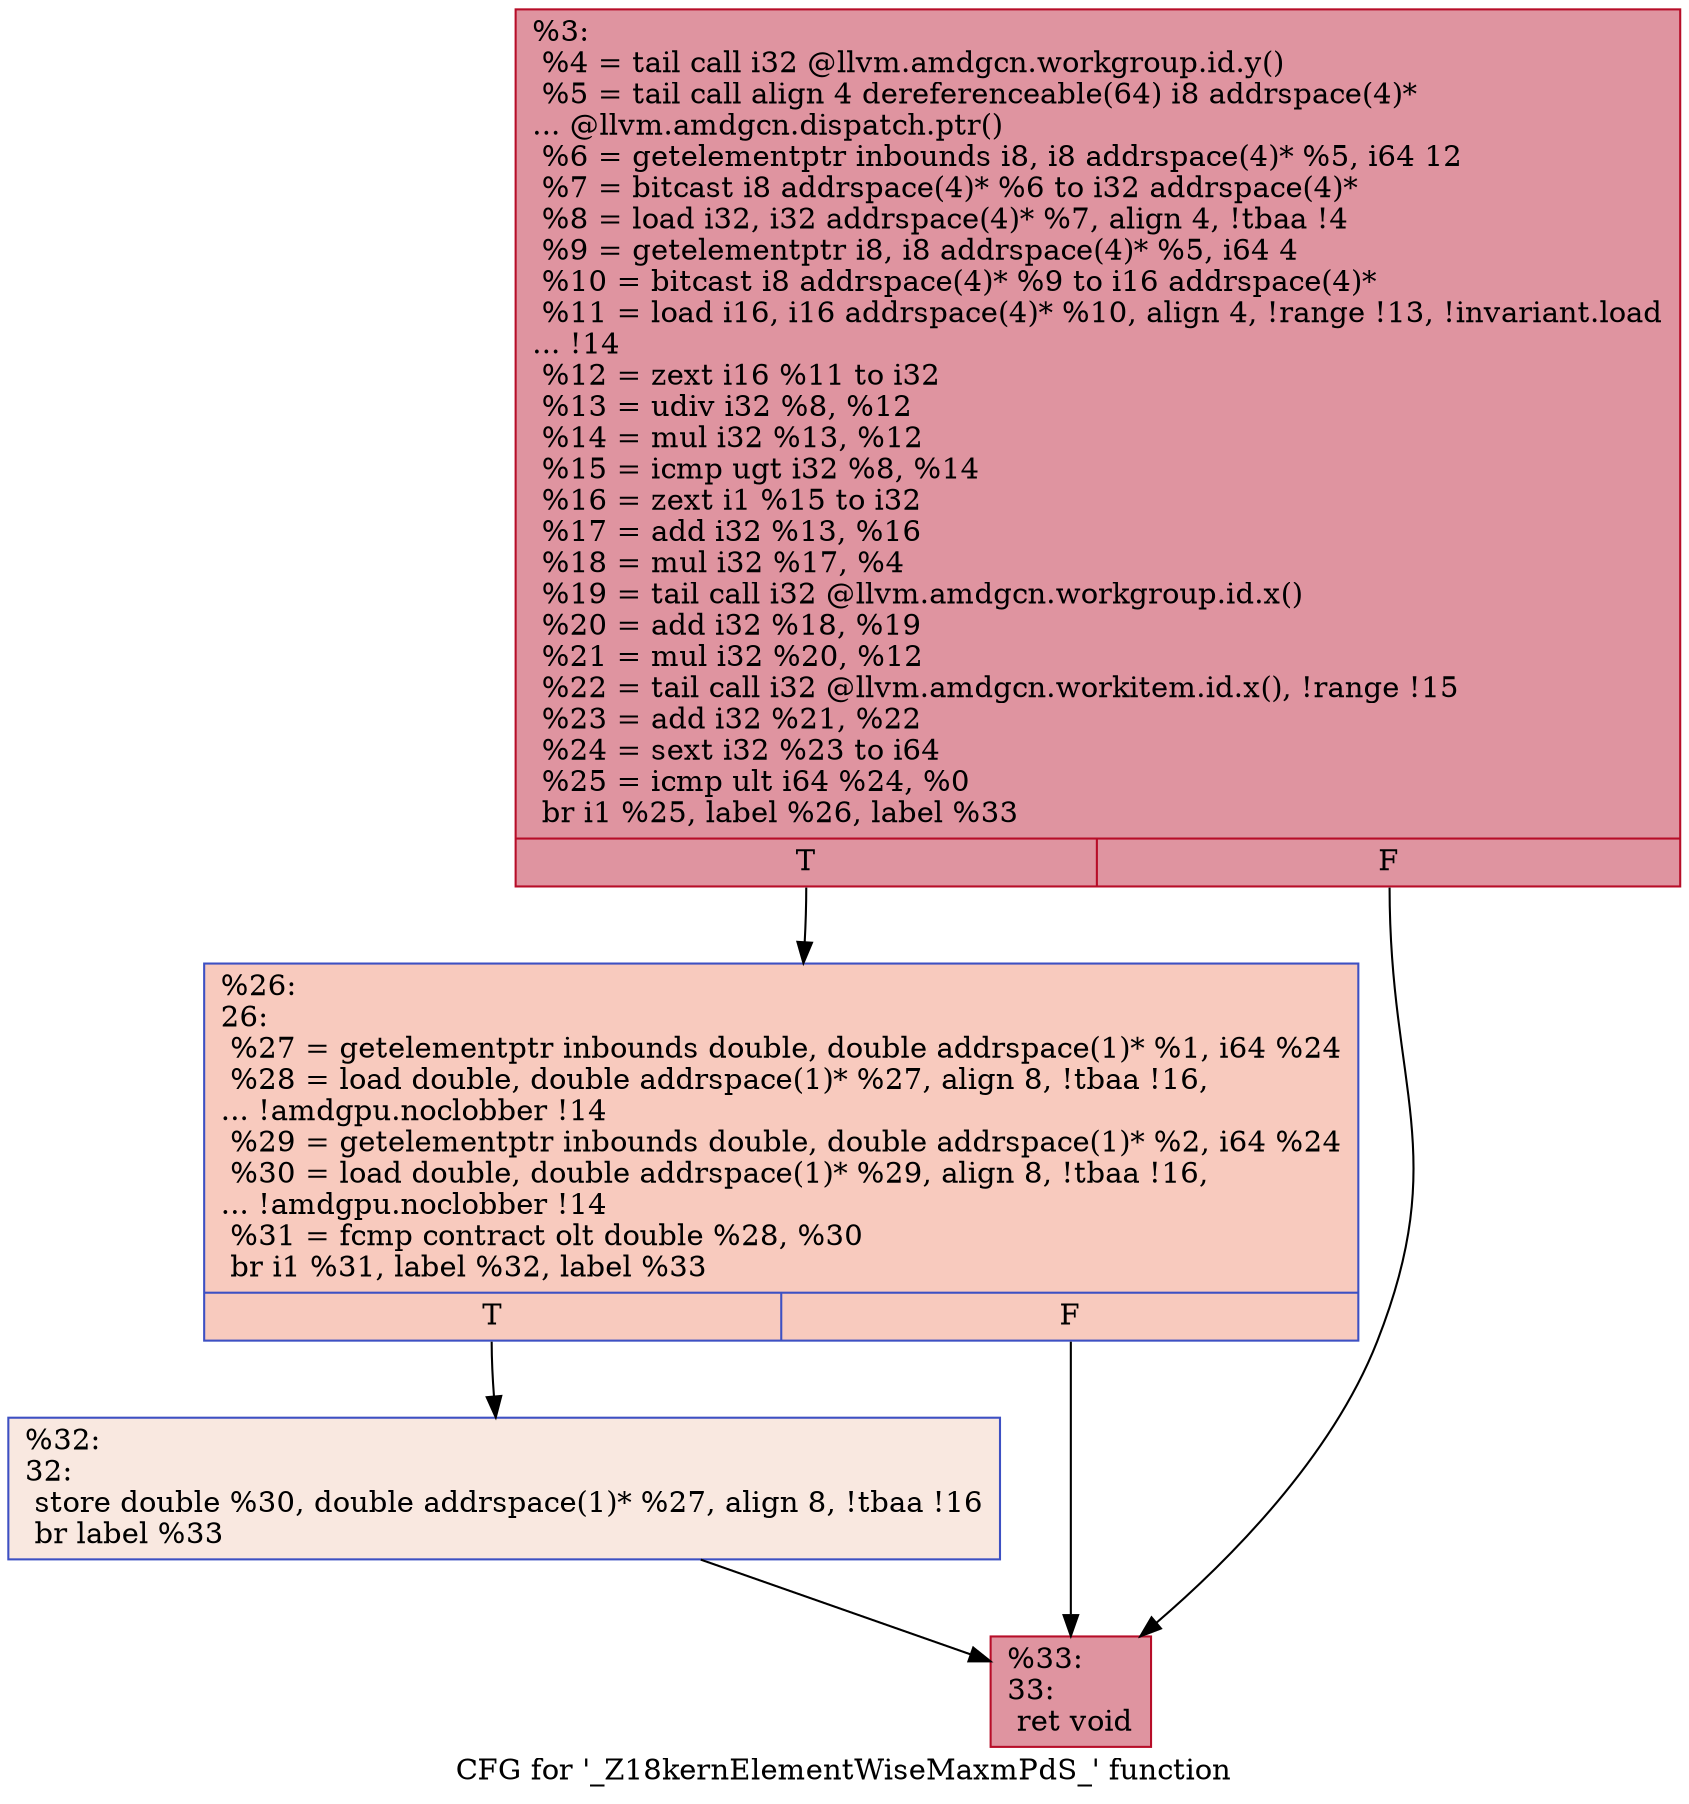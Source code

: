 digraph "CFG for '_Z18kernElementWiseMaxmPdS_' function" {
	label="CFG for '_Z18kernElementWiseMaxmPdS_' function";

	Node0x48814f0 [shape=record,color="#b70d28ff", style=filled, fillcolor="#b70d2870",label="{%3:\l  %4 = tail call i32 @llvm.amdgcn.workgroup.id.y()\l  %5 = tail call align 4 dereferenceable(64) i8 addrspace(4)*\l... @llvm.amdgcn.dispatch.ptr()\l  %6 = getelementptr inbounds i8, i8 addrspace(4)* %5, i64 12\l  %7 = bitcast i8 addrspace(4)* %6 to i32 addrspace(4)*\l  %8 = load i32, i32 addrspace(4)* %7, align 4, !tbaa !4\l  %9 = getelementptr i8, i8 addrspace(4)* %5, i64 4\l  %10 = bitcast i8 addrspace(4)* %9 to i16 addrspace(4)*\l  %11 = load i16, i16 addrspace(4)* %10, align 4, !range !13, !invariant.load\l... !14\l  %12 = zext i16 %11 to i32\l  %13 = udiv i32 %8, %12\l  %14 = mul i32 %13, %12\l  %15 = icmp ugt i32 %8, %14\l  %16 = zext i1 %15 to i32\l  %17 = add i32 %13, %16\l  %18 = mul i32 %17, %4\l  %19 = tail call i32 @llvm.amdgcn.workgroup.id.x()\l  %20 = add i32 %18, %19\l  %21 = mul i32 %20, %12\l  %22 = tail call i32 @llvm.amdgcn.workitem.id.x(), !range !15\l  %23 = add i32 %21, %22\l  %24 = sext i32 %23 to i64\l  %25 = icmp ult i64 %24, %0\l  br i1 %25, label %26, label %33\l|{<s0>T|<s1>F}}"];
	Node0x48814f0:s0 -> Node0x4883dc0;
	Node0x48814f0:s1 -> Node0x4883e50;
	Node0x4883dc0 [shape=record,color="#3d50c3ff", style=filled, fillcolor="#ef886b70",label="{%26:\l26:                                               \l  %27 = getelementptr inbounds double, double addrspace(1)* %1, i64 %24\l  %28 = load double, double addrspace(1)* %27, align 8, !tbaa !16,\l... !amdgpu.noclobber !14\l  %29 = getelementptr inbounds double, double addrspace(1)* %2, i64 %24\l  %30 = load double, double addrspace(1)* %29, align 8, !tbaa !16,\l... !amdgpu.noclobber !14\l  %31 = fcmp contract olt double %28, %30\l  br i1 %31, label %32, label %33\l|{<s0>T|<s1>F}}"];
	Node0x4883dc0:s0 -> Node0x4885020;
	Node0x4883dc0:s1 -> Node0x4883e50;
	Node0x4885020 [shape=record,color="#3d50c3ff", style=filled, fillcolor="#f1ccb870",label="{%32:\l32:                                               \l  store double %30, double addrspace(1)* %27, align 8, !tbaa !16\l  br label %33\l}"];
	Node0x4885020 -> Node0x4883e50;
	Node0x4883e50 [shape=record,color="#b70d28ff", style=filled, fillcolor="#b70d2870",label="{%33:\l33:                                               \l  ret void\l}"];
}
